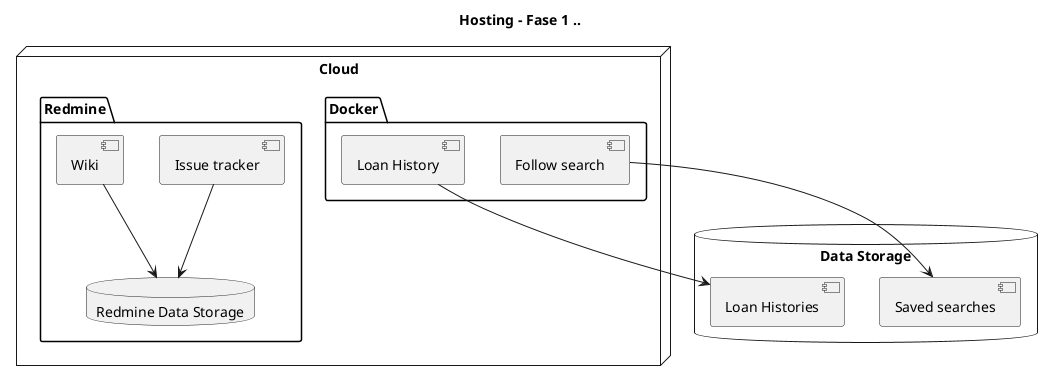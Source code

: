 @startuml

title Hosting - Fase 1 ..

node "Cloud" as cloud {
    package "Redmine" {
        component [Issue tracker] as IssueCms
        component [Wiki] as WikiCms
        database "Redmine Data Storage" as dbRedmine {
        } 
    }
    package "Docker" {
        component [Follow search] as FS
        component [Loan History] as LH
    }
} 

database "Data Storage" {
    [Loan Histories] as tLH
    [Saved searches] as tFS
}

'cloud -hidden-> "Data Storage"

IssueCms --> dbRedmine
WikiCms --> dbRedmine

FS -down-> tFS
LH -down-> tLH

@enduml
